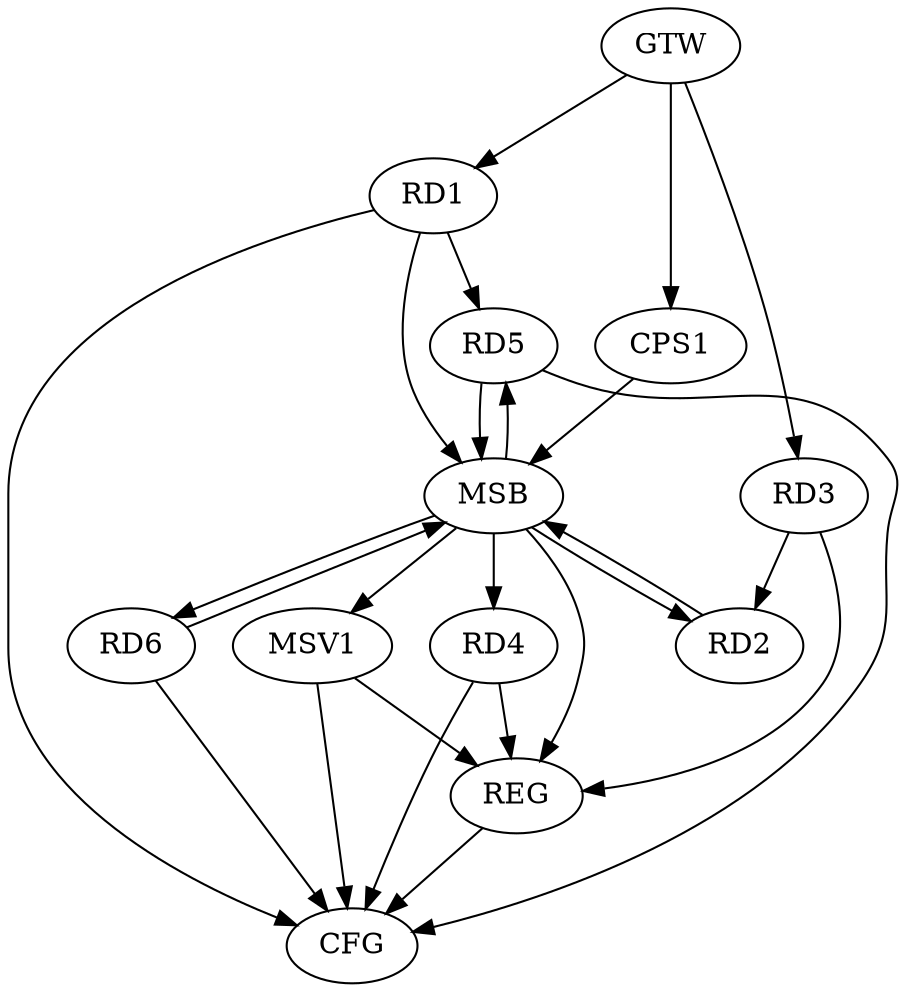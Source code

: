 strict digraph G {
  RD1 [ label="RD1" ];
  RD2 [ label="RD2" ];
  RD3 [ label="RD3" ];
  RD4 [ label="RD4" ];
  RD5 [ label="RD5" ];
  RD6 [ label="RD6" ];
  CPS1 [ label="CPS1" ];
  GTW [ label="GTW" ];
  REG [ label="REG" ];
  MSB [ label="MSB" ];
  CFG [ label="CFG" ];
  MSV1 [ label="MSV1" ];
  RD3 -> RD2;
  GTW -> RD1;
  GTW -> RD3;
  GTW -> CPS1;
  RD3 -> REG;
  RD4 -> REG;
  RD1 -> MSB;
  MSB -> RD2;
  MSB -> RD6;
  MSB -> REG;
  RD2 -> MSB;
  RD5 -> MSB;
  RD6 -> MSB;
  MSB -> RD4;
  CPS1 -> MSB;
  MSB -> RD5;
  RD5 -> CFG;
  RD4 -> CFG;
  RD6 -> CFG;
  REG -> CFG;
  RD1 -> CFG;
  RD1 -> RD5;
  MSB -> MSV1;
  MSV1 -> REG;
  MSV1 -> CFG;
}
